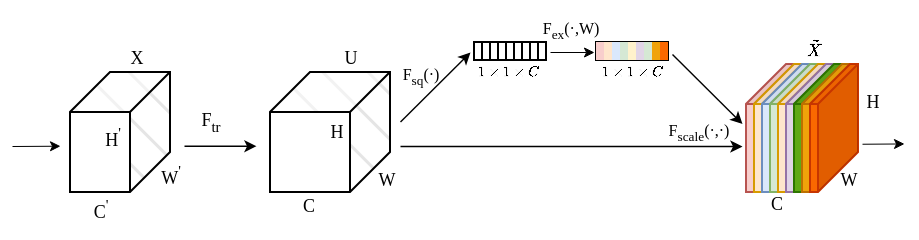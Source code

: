 <mxfile version="26.0.10">
  <diagram name="第 1 页" id="fIxhdMdnYTaUpzPp3vKk">
    <mxGraphModel dx="440" dy="224" grid="1" gridSize="10" guides="1" tooltips="1" connect="1" arrows="1" fold="1" page="1" pageScale="1" pageWidth="827" pageHeight="1169" math="1" shadow="0">
      <root>
        <mxCell id="0" />
        <mxCell id="1" parent="0" />
        <mxCell id="ODvfvK-Vzm__knQPuGtE-5" value="" style="shape=cube;whiteSpace=wrap;html=1;boundedLbl=1;backgroundOutline=1;darkOpacity=0.05;darkOpacity2=0.1;flipH=1;shadow=0;fillColor=default;gradientColor=none;fillStyle=hatch;size=20;aspect=fixed;fontSize=9;fontFamily=Times New Roman;" parent="1" vertex="1">
          <mxGeometry x="180" y="80" width="50" height="60" as="geometry" />
        </mxCell>
        <mxCell id="ODvfvK-Vzm__knQPuGtE-6" value="" style="shape=cube;whiteSpace=wrap;html=1;boundedLbl=1;backgroundOutline=1;darkOpacity=0.05;darkOpacity2=0.1;flipH=1;shadow=0;fillColor=default;gradientColor=none;fillStyle=hatch;aspect=fixed;fontSize=9;fontFamily=Times New Roman;" parent="1" vertex="1">
          <mxGeometry x="280" y="80" width="60" height="60" as="geometry" />
        </mxCell>
        <mxCell id="ODvfvK-Vzm__knQPuGtE-7" value="" style="shape=cube;whiteSpace=wrap;html=1;boundedLbl=1;backgroundOutline=1;darkOpacity=0.05;darkOpacity2=0.1;flipH=1;shadow=0;fillColor=#f8cecc;fillStyle=auto;aspect=fixed;strokeColor=#b85450;fontFamily=Times New Roman;" parent="1" vertex="1">
          <mxGeometry x="518" y="76.01" width="24" height="63.98" as="geometry" />
        </mxCell>
        <mxCell id="ODvfvK-Vzm__knQPuGtE-8" value="&lt;div&gt;&lt;br&gt;&lt;/div&gt;&lt;div&gt;&lt;br&gt;&lt;/div&gt;&lt;div&gt;&lt;br&gt;&lt;/div&gt;&lt;div&gt;&lt;br&gt;&lt;/div&gt;&lt;div&gt;&lt;br&gt;&lt;/div&gt;&lt;div&gt;&lt;br&gt;&lt;/div&gt;" style="shape=cube;whiteSpace=wrap;html=1;boundedLbl=1;backgroundOutline=1;darkOpacity=0.05;darkOpacity2=0.1;flipH=1;shadow=0;fillColor=#ffe6cc;fillStyle=auto;aspect=fixed;strokeColor=#d79b00;fontFamily=Times New Roman;" parent="1" vertex="1">
          <mxGeometry x="522" y="76.01" width="24" height="63.98" as="geometry" />
        </mxCell>
        <mxCell id="ODvfvK-Vzm__knQPuGtE-14" value="&lt;div&gt;&lt;br&gt;&lt;/div&gt;&lt;div&gt;&lt;br&gt;&lt;/div&gt;&lt;div&gt;&lt;br&gt;&lt;/div&gt;&lt;div&gt;&lt;br&gt;&lt;/div&gt;&lt;div&gt;&lt;br&gt;&lt;/div&gt;&lt;div&gt;&lt;br&gt;&lt;/div&gt;" style="shape=cube;whiteSpace=wrap;html=1;boundedLbl=1;backgroundOutline=1;darkOpacity=0.05;darkOpacity2=0.1;flipH=1;shadow=0;fillColor=#dae8fc;fillStyle=auto;aspect=fixed;strokeColor=#6c8ebf;fontFamily=Times New Roman;" parent="1" vertex="1">
          <mxGeometry x="526" y="76.01" width="24" height="63.98" as="geometry" />
        </mxCell>
        <mxCell id="ODvfvK-Vzm__knQPuGtE-15" value="" style="shape=cube;whiteSpace=wrap;html=1;boundedLbl=1;backgroundOutline=1;darkOpacity=0.05;darkOpacity2=0.1;flipH=1;shadow=0;fillColor=#d5e8d4;fillStyle=auto;aspect=fixed;strokeColor=#82b366;fontFamily=Times New Roman;" parent="1" vertex="1">
          <mxGeometry x="530" y="76.01" width="24" height="63.98" as="geometry" />
        </mxCell>
        <mxCell id="ODvfvK-Vzm__knQPuGtE-16" value="&lt;div&gt;&lt;br&gt;&lt;/div&gt;&lt;div&gt;&lt;br&gt;&lt;/div&gt;&lt;div&gt;&lt;br&gt;&lt;/div&gt;&lt;div&gt;&lt;br&gt;&lt;/div&gt;&lt;div&gt;&lt;br&gt;&lt;/div&gt;&lt;div&gt;&lt;br&gt;&lt;/div&gt;" style="shape=cube;whiteSpace=wrap;html=1;boundedLbl=1;backgroundOutline=1;darkOpacity=0.05;darkOpacity2=0.1;flipH=1;shadow=0;fillColor=#ffe6cc;fillStyle=auto;aspect=fixed;strokeColor=#d79b00;fontFamily=Times New Roman;" parent="1" vertex="1">
          <mxGeometry x="534" y="76.01" width="24" height="63.98" as="geometry" />
        </mxCell>
        <mxCell id="ODvfvK-Vzm__knQPuGtE-17" value="&lt;div&gt;&lt;br&gt;&lt;/div&gt;&lt;div&gt;&lt;br&gt;&lt;/div&gt;&lt;div&gt;&lt;br&gt;&lt;/div&gt;&lt;div&gt;&lt;br&gt;&lt;/div&gt;&lt;div&gt;&lt;br&gt;&lt;/div&gt;&lt;div&gt;&lt;br&gt;&lt;/div&gt;" style="shape=cube;whiteSpace=wrap;html=1;boundedLbl=1;backgroundOutline=1;darkOpacity=0.05;darkOpacity2=0.1;flipH=1;shadow=0;fillColor=#e1d5e7;fillStyle=auto;aspect=fixed;strokeColor=#9673a6;fontFamily=Times New Roman;" parent="1" vertex="1">
          <mxGeometry x="538" y="76.01" width="24" height="63.98" as="geometry" />
        </mxCell>
        <mxCell id="ODvfvK-Vzm__knQPuGtE-18" value="" style="shape=cube;whiteSpace=wrap;html=1;boundedLbl=1;backgroundOutline=1;darkOpacity=0.05;darkOpacity2=0.1;flipH=1;shadow=0;fillColor=#60a917;fillStyle=auto;aspect=fixed;fontColor=#ffffff;strokeColor=#2D7600;fontFamily=Times New Roman;" parent="1" vertex="1">
          <mxGeometry x="542" y="76.01" width="24" height="63.98" as="geometry" />
        </mxCell>
        <mxCell id="ODvfvK-Vzm__knQPuGtE-19" value="&lt;div&gt;&lt;br&gt;&lt;/div&gt;&lt;div&gt;&lt;br&gt;&lt;/div&gt;&lt;div&gt;&lt;br&gt;&lt;/div&gt;&lt;div&gt;&lt;br&gt;&lt;/div&gt;&lt;div&gt;&lt;br&gt;&lt;/div&gt;&lt;div&gt;&lt;br&gt;&lt;/div&gt;" style="shape=cube;whiteSpace=wrap;html=1;boundedLbl=1;backgroundOutline=1;darkOpacity=0.05;darkOpacity2=0.1;flipH=1;shadow=0;fillColor=#f0a30a;fillStyle=auto;aspect=fixed;fontColor=#000000;strokeColor=#BD7000;fontFamily=Times New Roman;" parent="1" vertex="1">
          <mxGeometry x="546" y="76.01" width="24" height="63.98" as="geometry" />
        </mxCell>
        <mxCell id="ODvfvK-Vzm__knQPuGtE-20" value="&lt;div&gt;&lt;br&gt;&lt;/div&gt;&lt;div&gt;&lt;br&gt;&lt;/div&gt;&lt;div&gt;&lt;br&gt;&lt;/div&gt;&lt;div&gt;&lt;br&gt;&lt;/div&gt;&lt;div&gt;&lt;br&gt;&lt;/div&gt;&lt;div&gt;&lt;br&gt;&lt;/div&gt;" style="shape=cube;whiteSpace=wrap;html=1;boundedLbl=1;backgroundOutline=1;darkOpacity=0.05;darkOpacity2=0.1;flipH=1;shadow=0;fillColor=#fa6800;fillStyle=auto;aspect=fixed;fontColor=#000000;strokeColor=#C73500;fontFamily=Times New Roman;" parent="1" vertex="1">
          <mxGeometry x="550" y="76.01" width="24" height="63.98" as="geometry" />
        </mxCell>
        <mxCell id="ODvfvK-Vzm__knQPuGtE-24" value="" style="endArrow=classic;html=1;rounded=0;endFill=1;strokeWidth=0.7;startSize=6;endSize=4;strokeColor=default;align=center;verticalAlign=middle;fontFamily=Times New Roman;fontSize=9;fontColor=default;labelBackgroundColor=default;" parent="1" edge="1">
          <mxGeometry width="50" height="50" relative="1" as="geometry">
            <mxPoint x="237" y="116.85" as="sourcePoint" />
            <mxPoint x="273" y="116.85" as="targetPoint" />
          </mxGeometry>
        </mxCell>
        <mxCell id="ODvfvK-Vzm__knQPuGtE-26" value="" style="endArrow=classic;html=1;rounded=0;endFill=1;strokeWidth=0.5;startSize=6;endSize=4;fontSize=9;fontFamily=Times New Roman;" parent="1" edge="1">
          <mxGeometry width="50" height="50" relative="1" as="geometry">
            <mxPoint x="151" y="117" as="sourcePoint" />
            <mxPoint x="175" y="116.85" as="targetPoint" />
          </mxGeometry>
        </mxCell>
        <mxCell id="ODvfvK-Vzm__knQPuGtE-27" value="" style="endArrow=classic;html=1;rounded=0;endFill=1;strokeWidth=0.7;startSize=6;endSize=4;strokeColor=default;align=center;verticalAlign=middle;fontFamily=Times New Roman;fontSize=11;fontColor=default;labelBackgroundColor=default;" parent="1" edge="1">
          <mxGeometry width="50" height="50" relative="1" as="geometry">
            <mxPoint x="345" y="117" as="sourcePoint" />
            <mxPoint x="516" y="117" as="targetPoint" />
          </mxGeometry>
        </mxCell>
        <mxCell id="ODvfvK-Vzm__knQPuGtE-28" value="X" style="text;html=1;align=center;verticalAlign=middle;resizable=0;points=[];autosize=1;strokeColor=none;fillColor=none;fontSize=9;fontFamily=Times New Roman;" parent="1" vertex="1">
          <mxGeometry x="198" y="63" width="30" height="20" as="geometry" />
        </mxCell>
        <mxCell id="ODvfvK-Vzm__knQPuGtE-29" value="C&lt;sup&gt;&#39;&lt;/sup&gt;" style="text;html=1;align=center;verticalAlign=middle;resizable=0;points=[];autosize=1;strokeColor=none;fillColor=none;fontSize=9;fontFamily=Times New Roman;" parent="1" vertex="1">
          <mxGeometry x="180" y="133" width="30" height="30" as="geometry" />
        </mxCell>
        <mxCell id="ODvfvK-Vzm__knQPuGtE-30" value="H&lt;sup&gt;&#39;&lt;/sup&gt;" style="text;html=1;align=center;verticalAlign=middle;resizable=0;points=[];autosize=1;strokeColor=none;fillColor=none;fontSize=9;fontFamily=Times New Roman;" parent="1" vertex="1">
          <mxGeometry x="186" y="97" width="30" height="30" as="geometry" />
        </mxCell>
        <mxCell id="ODvfvK-Vzm__knQPuGtE-31" value="W&lt;sup&gt;&#39;&lt;/sup&gt;" style="text;html=1;align=center;verticalAlign=middle;resizable=0;points=[];autosize=1;strokeColor=none;fillColor=none;fontSize=9;fontFamily=Times New Roman;" parent="1" vertex="1">
          <mxGeometry x="215" y="116" width="30" height="30" as="geometry" />
        </mxCell>
        <mxCell id="ODvfvK-Vzm__knQPuGtE-32" value="F&lt;sub&gt;tr&lt;/sub&gt;" style="text;html=1;align=center;verticalAlign=middle;resizable=0;points=[];autosize=1;strokeColor=none;fillColor=none;fontSize=9;fontFamily=Times New Roman;" parent="1" vertex="1">
          <mxGeometry x="235" y="90" width="30" height="30" as="geometry" />
        </mxCell>
        <mxCell id="ODvfvK-Vzm__knQPuGtE-33" value="U" style="text;html=1;align=center;verticalAlign=middle;resizable=0;points=[];autosize=1;strokeColor=none;fillColor=none;fontSize=9;fontFamily=Times New Roman;" parent="1" vertex="1">
          <mxGeometry x="305" y="63" width="30" height="20" as="geometry" />
        </mxCell>
        <mxCell id="ODvfvK-Vzm__knQPuGtE-35" value="H" style="text;html=1;align=center;verticalAlign=middle;resizable=0;points=[];autosize=1;strokeColor=none;fillColor=none;fontSize=9;fontFamily=Times New Roman;" parent="1" vertex="1">
          <mxGeometry x="298" y="100" width="30" height="20" as="geometry" />
        </mxCell>
        <mxCell id="ODvfvK-Vzm__knQPuGtE-36" value="C" style="text;html=1;align=center;verticalAlign=middle;resizable=0;points=[];autosize=1;strokeColor=none;fillColor=none;fontSize=9;fontFamily=Times New Roman;" parent="1" vertex="1">
          <mxGeometry x="284" y="137" width="30" height="20" as="geometry" />
        </mxCell>
        <mxCell id="ODvfvK-Vzm__knQPuGtE-37" value="W" style="text;html=1;align=center;verticalAlign=middle;resizable=0;points=[];autosize=1;strokeColor=none;fillColor=none;fontSize=9;fontFamily=Times New Roman;" parent="1" vertex="1">
          <mxGeometry x="323" y="124" width="30" height="20" as="geometry" />
        </mxCell>
        <mxCell id="ODvfvK-Vzm__knQPuGtE-38" value="" style="endArrow=classic;html=1;rounded=0;endFill=1;strokeWidth=0.7;startSize=6;endSize=4;strokeColor=default;align=center;verticalAlign=middle;fontFamily=Times New Roman;fontSize=11;fontColor=default;labelBackgroundColor=default;" parent="1" edge="1">
          <mxGeometry width="50" height="50" relative="1" as="geometry">
            <mxPoint x="345" y="104.77" as="sourcePoint" />
            <mxPoint x="380" y="70" as="targetPoint" />
          </mxGeometry>
        </mxCell>
        <mxCell id="ODvfvK-Vzm__knQPuGtE-41" value="" style="shape=table;startSize=0;container=1;collapsible=0;childLayout=tableLayout;fontSize=15;spacingBottom=0;fontFamily=Times New Roman;" parent="1" vertex="1">
          <mxGeometry x="443" y="65" width="36" height="9" as="geometry" />
        </mxCell>
        <mxCell id="ODvfvK-Vzm__knQPuGtE-42" value="" style="shape=tableRow;horizontal=0;startSize=0;swimlaneHead=0;swimlaneBody=0;strokeColor=inherit;top=0;left=0;bottom=0;right=0;collapsible=0;dropTarget=0;fillColor=none;points=[[0,0.5],[1,0.5]];portConstraint=eastwest;fontSize=15;spacingBottom=0;fontFamily=Times New Roman;" parent="ODvfvK-Vzm__knQPuGtE-41" vertex="1">
          <mxGeometry width="36" height="9" as="geometry" />
        </mxCell>
        <mxCell id="ODvfvK-Vzm__knQPuGtE-43" value="" style="shape=partialRectangle;html=1;whiteSpace=wrap;connectable=0;strokeColor=#b85450;overflow=hidden;fillColor=#f8cecc;top=0;left=0;bottom=0;right=0;pointerEvents=1;fontSize=15;spacingBottom=0;fontFamily=Times New Roman;" parent="ODvfvK-Vzm__knQPuGtE-42" vertex="1">
          <mxGeometry width="4" height="9" as="geometry">
            <mxRectangle width="4" height="9" as="alternateBounds" />
          </mxGeometry>
        </mxCell>
        <mxCell id="ODvfvK-Vzm__knQPuGtE-44" value="" style="shape=partialRectangle;html=1;whiteSpace=wrap;connectable=0;strokeColor=#d79b00;overflow=hidden;fillColor=#ffe6cc;top=0;left=0;bottom=0;right=0;pointerEvents=1;fontSize=15;spacingBottom=0;fontFamily=Times New Roman;" parent="ODvfvK-Vzm__knQPuGtE-42" vertex="1">
          <mxGeometry x="4" width="4" height="9" as="geometry">
            <mxRectangle width="4" height="9" as="alternateBounds" />
          </mxGeometry>
        </mxCell>
        <mxCell id="ODvfvK-Vzm__knQPuGtE-45" value="" style="shape=partialRectangle;html=1;whiteSpace=wrap;connectable=0;strokeColor=#6c8ebf;overflow=hidden;fillColor=#dae8fc;top=0;left=0;bottom=0;right=0;pointerEvents=1;fontSize=15;spacingBottom=0;fontFamily=Times New Roman;" parent="ODvfvK-Vzm__knQPuGtE-42" vertex="1">
          <mxGeometry x="8" width="4" height="9" as="geometry">
            <mxRectangle width="4" height="9" as="alternateBounds" />
          </mxGeometry>
        </mxCell>
        <mxCell id="ODvfvK-Vzm__knQPuGtE-58" style="shape=partialRectangle;html=1;whiteSpace=wrap;connectable=0;strokeColor=#82b366;overflow=hidden;fillColor=#d5e8d4;top=0;left=0;bottom=0;right=0;pointerEvents=1;fontSize=15;spacingBottom=0;fontFamily=Times New Roman;" parent="ODvfvK-Vzm__knQPuGtE-42" vertex="1">
          <mxGeometry x="12" width="4" height="9" as="geometry">
            <mxRectangle width="4" height="9" as="alternateBounds" />
          </mxGeometry>
        </mxCell>
        <mxCell id="ODvfvK-Vzm__knQPuGtE-59" style="shape=partialRectangle;html=1;whiteSpace=wrap;connectable=0;strokeColor=#d6b656;overflow=hidden;fillColor=#fff2cc;top=0;left=0;bottom=0;right=0;pointerEvents=1;fontSize=15;spacingBottom=0;fontFamily=Times New Roman;" parent="ODvfvK-Vzm__knQPuGtE-42" vertex="1">
          <mxGeometry x="16" width="4" height="9" as="geometry">
            <mxRectangle width="4" height="9" as="alternateBounds" />
          </mxGeometry>
        </mxCell>
        <mxCell id="ODvfvK-Vzm__knQPuGtE-60" style="shape=partialRectangle;html=1;whiteSpace=wrap;connectable=0;strokeColor=#9673a6;overflow=hidden;fillColor=#e1d5e7;top=0;left=0;bottom=0;right=0;pointerEvents=1;fontSize=15;spacingBottom=0;fontFamily=Times New Roman;" parent="ODvfvK-Vzm__knQPuGtE-42" vertex="1">
          <mxGeometry x="20" width="4" height="9" as="geometry">
            <mxRectangle width="4" height="9" as="alternateBounds" />
          </mxGeometry>
        </mxCell>
        <mxCell id="ODvfvK-Vzm__knQPuGtE-61" style="shape=partialRectangle;html=1;whiteSpace=wrap;connectable=0;strokeColor=#82b366;overflow=hidden;fillColor=#d5e8d4;top=0;left=0;bottom=0;right=0;pointerEvents=1;fontSize=15;spacingBottom=0;fontFamily=Times New Roman;" parent="ODvfvK-Vzm__knQPuGtE-42" vertex="1">
          <mxGeometry x="24" width="4" height="9" as="geometry">
            <mxRectangle width="4" height="9" as="alternateBounds" />
          </mxGeometry>
        </mxCell>
        <mxCell id="ODvfvK-Vzm__knQPuGtE-62" style="shape=partialRectangle;html=1;whiteSpace=wrap;connectable=0;strokeColor=#BD7000;overflow=hidden;fillColor=#f0a30a;top=0;left=0;bottom=0;right=0;pointerEvents=1;fontSize=15;spacingBottom=0;fontColor=#000000;fontFamily=Times New Roman;" parent="ODvfvK-Vzm__knQPuGtE-42" vertex="1">
          <mxGeometry x="28" width="4" height="9" as="geometry">
            <mxRectangle width="4" height="9" as="alternateBounds" />
          </mxGeometry>
        </mxCell>
        <mxCell id="ODvfvK-Vzm__knQPuGtE-63" style="shape=partialRectangle;html=1;whiteSpace=wrap;connectable=0;strokeColor=#C73500;overflow=hidden;fillColor=#fa6800;top=0;left=0;bottom=0;right=0;pointerEvents=1;fontSize=15;spacingBottom=0;fontColor=#000000;fontFamily=Times New Roman;" parent="ODvfvK-Vzm__knQPuGtE-42" vertex="1">
          <mxGeometry x="32" width="4" height="9" as="geometry">
            <mxRectangle width="4" height="9" as="alternateBounds" />
          </mxGeometry>
        </mxCell>
        <mxCell id="ODvfvK-Vzm__knQPuGtE-64" value="" style="shape=table;startSize=0;container=1;collapsible=0;childLayout=tableLayout;fontSize=15;spacingBottom=0;fontFamily=Times New Roman;" parent="1" vertex="1">
          <mxGeometry x="382" y="65" width="36" height="9" as="geometry" />
        </mxCell>
        <mxCell id="ODvfvK-Vzm__knQPuGtE-65" value="" style="shape=tableRow;horizontal=0;startSize=0;swimlaneHead=0;swimlaneBody=0;strokeColor=inherit;top=0;left=0;bottom=0;right=0;collapsible=0;dropTarget=0;fillColor=none;points=[[0,0.5],[1,0.5]];portConstraint=eastwest;fontSize=15;spacingBottom=0;fontFamily=Times New Roman;" parent="ODvfvK-Vzm__knQPuGtE-64" vertex="1">
          <mxGeometry width="36" height="9" as="geometry" />
        </mxCell>
        <mxCell id="ODvfvK-Vzm__knQPuGtE-66" value="" style="shape=partialRectangle;html=1;whiteSpace=wrap;connectable=0;strokeColor=inherit;overflow=hidden;fillColor=none;top=0;left=0;bottom=0;right=0;pointerEvents=1;fontSize=15;spacingBottom=0;fontFamily=Times New Roman;" parent="ODvfvK-Vzm__knQPuGtE-65" vertex="1">
          <mxGeometry width="4" height="9" as="geometry">
            <mxRectangle width="4" height="9" as="alternateBounds" />
          </mxGeometry>
        </mxCell>
        <mxCell id="ODvfvK-Vzm__knQPuGtE-67" value="" style="shape=partialRectangle;html=1;whiteSpace=wrap;connectable=0;strokeColor=inherit;overflow=hidden;fillColor=none;top=0;left=0;bottom=0;right=0;pointerEvents=1;fontSize=15;spacingBottom=0;fontFamily=Times New Roman;" parent="ODvfvK-Vzm__knQPuGtE-65" vertex="1">
          <mxGeometry x="4" width="4" height="9" as="geometry">
            <mxRectangle width="4" height="9" as="alternateBounds" />
          </mxGeometry>
        </mxCell>
        <mxCell id="ODvfvK-Vzm__knQPuGtE-68" value="" style="shape=partialRectangle;html=1;whiteSpace=wrap;connectable=0;strokeColor=inherit;overflow=hidden;fillColor=none;top=0;left=0;bottom=0;right=0;pointerEvents=1;fontSize=15;spacingBottom=0;fontFamily=Times New Roman;" parent="ODvfvK-Vzm__knQPuGtE-65" vertex="1">
          <mxGeometry x="8" width="4" height="9" as="geometry">
            <mxRectangle width="4" height="9" as="alternateBounds" />
          </mxGeometry>
        </mxCell>
        <mxCell id="ODvfvK-Vzm__knQPuGtE-69" style="shape=partialRectangle;html=1;whiteSpace=wrap;connectable=0;strokeColor=inherit;overflow=hidden;fillColor=none;top=0;left=0;bottom=0;right=0;pointerEvents=1;fontSize=15;spacingBottom=0;fontFamily=Times New Roman;" parent="ODvfvK-Vzm__knQPuGtE-65" vertex="1">
          <mxGeometry x="12" width="4" height="9" as="geometry">
            <mxRectangle width="4" height="9" as="alternateBounds" />
          </mxGeometry>
        </mxCell>
        <mxCell id="ODvfvK-Vzm__knQPuGtE-70" style="shape=partialRectangle;html=1;whiteSpace=wrap;connectable=0;strokeColor=inherit;overflow=hidden;fillColor=none;top=0;left=0;bottom=0;right=0;pointerEvents=1;fontSize=15;spacingBottom=0;fontFamily=Times New Roman;" parent="ODvfvK-Vzm__knQPuGtE-65" vertex="1">
          <mxGeometry x="16" width="4" height="9" as="geometry">
            <mxRectangle width="4" height="9" as="alternateBounds" />
          </mxGeometry>
        </mxCell>
        <mxCell id="ODvfvK-Vzm__knQPuGtE-71" style="shape=partialRectangle;html=1;whiteSpace=wrap;connectable=0;strokeColor=inherit;overflow=hidden;fillColor=none;top=0;left=0;bottom=0;right=0;pointerEvents=1;fontSize=15;spacingBottom=0;fontFamily=Times New Roman;" parent="ODvfvK-Vzm__knQPuGtE-65" vertex="1">
          <mxGeometry x="20" width="4" height="9" as="geometry">
            <mxRectangle width="4" height="9" as="alternateBounds" />
          </mxGeometry>
        </mxCell>
        <mxCell id="ODvfvK-Vzm__knQPuGtE-72" style="shape=partialRectangle;html=1;whiteSpace=wrap;connectable=0;strokeColor=inherit;overflow=hidden;fillColor=none;top=0;left=0;bottom=0;right=0;pointerEvents=1;fontSize=15;spacingBottom=0;fontFamily=Times New Roman;" parent="ODvfvK-Vzm__knQPuGtE-65" vertex="1">
          <mxGeometry x="24" width="4" height="9" as="geometry">
            <mxRectangle width="4" height="9" as="alternateBounds" />
          </mxGeometry>
        </mxCell>
        <mxCell id="ODvfvK-Vzm__knQPuGtE-73" style="shape=partialRectangle;html=1;whiteSpace=wrap;connectable=0;strokeColor=inherit;overflow=hidden;fillColor=none;top=0;left=0;bottom=0;right=0;pointerEvents=1;fontSize=15;spacingBottom=0;fontFamily=Times New Roman;" parent="ODvfvK-Vzm__knQPuGtE-65" vertex="1">
          <mxGeometry x="28" width="4" height="9" as="geometry">
            <mxRectangle width="4" height="9" as="alternateBounds" />
          </mxGeometry>
        </mxCell>
        <mxCell id="ODvfvK-Vzm__knQPuGtE-74" style="shape=partialRectangle;html=1;whiteSpace=wrap;connectable=0;strokeColor=inherit;overflow=hidden;fillColor=none;top=0;left=0;bottom=0;right=0;pointerEvents=1;fontSize=15;spacingBottom=0;fontFamily=Times New Roman;" parent="ODvfvK-Vzm__knQPuGtE-65" vertex="1">
          <mxGeometry x="32" width="4" height="9" as="geometry">
            <mxRectangle width="4" height="9" as="alternateBounds" />
          </mxGeometry>
        </mxCell>
        <mxCell id="ODvfvK-Vzm__knQPuGtE-77" value="" style="endArrow=classic;html=1;rounded=0;endFill=1;strokeWidth=0.5;startSize=6;endSize=4;strokeColor=default;align=center;verticalAlign=middle;fontFamily=Times New Roman;fontSize=11;fontColor=default;labelBackgroundColor=default;" parent="1" edge="1">
          <mxGeometry width="50" height="50" relative="1" as="geometry">
            <mxPoint x="420" y="70" as="sourcePoint" />
            <mxPoint x="442" y="70" as="targetPoint" />
          </mxGeometry>
        </mxCell>
        <mxCell id="ODvfvK-Vzm__knQPuGtE-78" value="" style="endArrow=classic;html=1;rounded=0;endFill=1;strokeWidth=0.7;startSize=6;endSize=4;strokeColor=default;align=center;verticalAlign=middle;fontFamily=Times New Roman;fontSize=11;fontColor=default;labelBackgroundColor=default;" parent="1" edge="1">
          <mxGeometry width="50" height="50" relative="1" as="geometry">
            <mxPoint x="481" y="71" as="sourcePoint" />
            <mxPoint x="516" y="105.77" as="targetPoint" />
          </mxGeometry>
        </mxCell>
        <mxCell id="ODvfvK-Vzm__knQPuGtE-79" value="$$1\times1\times C$$" style="text;html=1;align=center;verticalAlign=middle;resizable=0;points=[];autosize=1;strokeColor=none;fillColor=none;fontSize=7;fontFamily=Times New Roman;" parent="1" vertex="1">
          <mxGeometry x="354" y="70.01" width="90" height="20" as="geometry" />
        </mxCell>
        <mxCell id="ODvfvK-Vzm__knQPuGtE-80" value="$$1\times1\times C$$" style="text;html=1;align=center;verticalAlign=middle;resizable=0;points=[];autosize=1;strokeColor=none;fillColor=none;fontSize=7;fontFamily=Times New Roman;" parent="1" vertex="1">
          <mxGeometry x="416" y="70.01" width="90" height="20" as="geometry" />
        </mxCell>
        <mxCell id="ODvfvK-Vzm__knQPuGtE-81" value="F&lt;sub&gt;sq&lt;/sub&gt;(·)" style="text;html=1;align=center;verticalAlign=middle;resizable=0;points=[];autosize=1;strokeColor=none;fillColor=none;fontSize=8;fontFamily=Times New Roman;" parent="1" vertex="1">
          <mxGeometry x="335" y="67" width="40" height="30" as="geometry" />
        </mxCell>
        <mxCell id="ODvfvK-Vzm__knQPuGtE-82" value="F&lt;sub&gt;ex&lt;/sub&gt;(·,W)" style="text;html=1;align=center;verticalAlign=middle;resizable=0;points=[];autosize=1;strokeColor=none;fillColor=none;fontSize=8;fontFamily=Times New Roman;" parent="1" vertex="1">
          <mxGeometry x="405" y="44" width="50" height="30" as="geometry" />
        </mxCell>
        <mxCell id="ODvfvK-Vzm__knQPuGtE-83" value="F&lt;sub&gt;scale&lt;/sub&gt;(·,·)" style="text;html=1;align=center;verticalAlign=middle;resizable=0;points=[];autosize=1;strokeColor=none;fillColor=none;fontSize=8;fontFamily=Times New Roman;" parent="1" vertex="1">
          <mxGeometry x="469" y="95" width="50" height="30" as="geometry" />
        </mxCell>
        <mxCell id="kc__w8KJhOMfRDDc8Oi7-1" value="&lt;span&gt;$$\tilde{X}$$&lt;/span&gt;" style="text;html=1;align=center;verticalAlign=middle;resizable=0;points=[];autosize=1;strokeColor=none;fillColor=none;fontSize=9;fontFamily=Times New Roman;" vertex="1" parent="1">
          <mxGeometry x="511" y="58.5" width="80" height="20" as="geometry" />
        </mxCell>
        <mxCell id="kc__w8KJhOMfRDDc8Oi7-2" value="H" style="text;html=1;align=center;verticalAlign=middle;resizable=0;points=[];autosize=1;strokeColor=none;fillColor=none;fontSize=9;fontFamily=Times New Roman;" vertex="1" parent="1">
          <mxGeometry x="566" y="85" width="30" height="20" as="geometry" />
        </mxCell>
        <mxCell id="kc__w8KJhOMfRDDc8Oi7-3" value="C" style="text;html=1;align=center;verticalAlign=middle;resizable=0;points=[];autosize=1;strokeColor=none;fillColor=none;fontSize=9;fontFamily=Times New Roman;" vertex="1" parent="1">
          <mxGeometry x="518" y="136" width="30" height="20" as="geometry" />
        </mxCell>
        <mxCell id="kc__w8KJhOMfRDDc8Oi7-4" value="W" style="text;html=1;align=center;verticalAlign=middle;resizable=0;points=[];autosize=1;strokeColor=none;fillColor=none;fontSize=9;fontFamily=Times New Roman;" vertex="1" parent="1">
          <mxGeometry x="554" y="124" width="30" height="20" as="geometry" />
        </mxCell>
        <mxCell id="kc__w8KJhOMfRDDc8Oi7-5" value="" style="endArrow=classic;html=1;rounded=0;endFill=1;strokeWidth=0.5;startSize=6;endSize=4;fontSize=9;fontFamily=Times New Roman;" edge="1" parent="1">
          <mxGeometry width="50" height="50" relative="1" as="geometry">
            <mxPoint x="576" y="115.87" as="sourcePoint" />
            <mxPoint x="597" y="115.72" as="targetPoint" />
          </mxGeometry>
        </mxCell>
      </root>
    </mxGraphModel>
  </diagram>
</mxfile>
